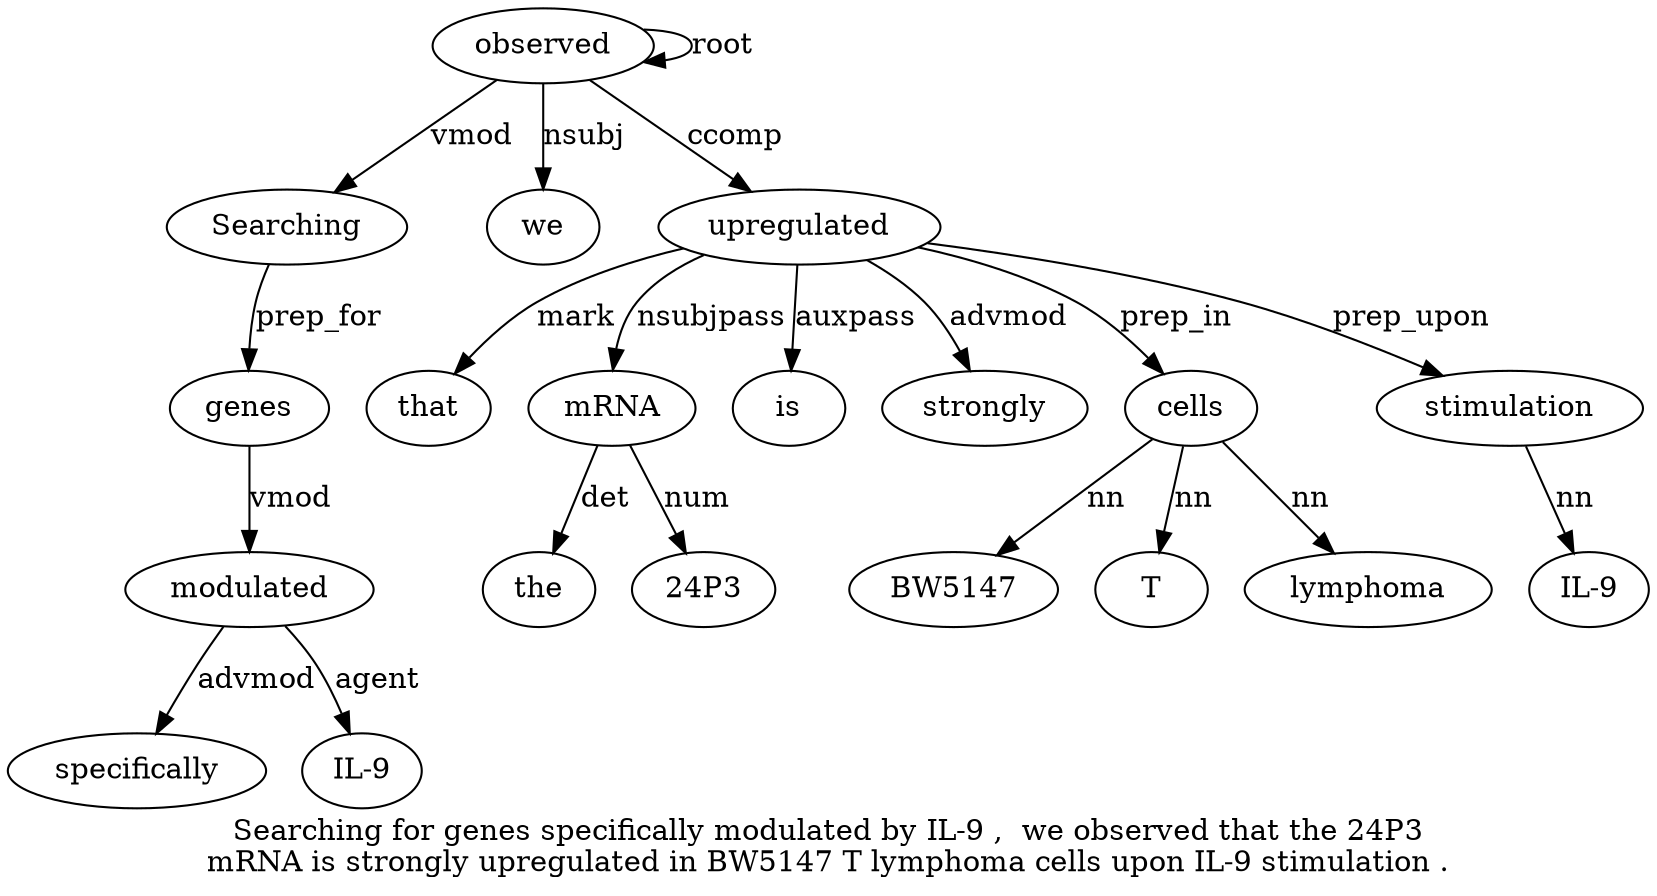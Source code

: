 digraph "Searching for genes specifically modulated by IL-9 ,  we observed that the 24P3 mRNA is strongly upregulated in BW5147 T lymphoma cells upon IL-9 stimulation ." {
label="Searching for genes specifically modulated by IL-9 ,  we observed that the 24P3
mRNA is strongly upregulated in BW5147 T lymphoma cells upon IL-9 stimulation .";
observed10 [style=filled, fillcolor=white, label=observed];
Searching1 [style=filled, fillcolor=white, label=Searching];
observed10 -> Searching1  [label=vmod];
genes3 [style=filled, fillcolor=white, label=genes];
Searching1 -> genes3  [label=prep_for];
modulated5 [style=filled, fillcolor=white, label=modulated];
specifically4 [style=filled, fillcolor=white, label=specifically];
modulated5 -> specifically4  [label=advmod];
genes3 -> modulated5  [label=vmod];
"IL-97" [style=filled, fillcolor=white, label="IL-9"];
modulated5 -> "IL-97"  [label=agent];
we9 [style=filled, fillcolor=white, label=we];
observed10 -> we9  [label=nsubj];
observed10 -> observed10  [label=root];
upregulated17 [style=filled, fillcolor=white, label=upregulated];
that11 [style=filled, fillcolor=white, label=that];
upregulated17 -> that11  [label=mark];
mRNA14 [style=filled, fillcolor=white, label=mRNA];
the12 [style=filled, fillcolor=white, label=the];
mRNA14 -> the12  [label=det];
"24P31" [style=filled, fillcolor=white, label="24P3"];
mRNA14 -> "24P31"  [label=num];
upregulated17 -> mRNA14  [label=nsubjpass];
is15 [style=filled, fillcolor=white, label=is];
upregulated17 -> is15  [label=auxpass];
strongly16 [style=filled, fillcolor=white, label=strongly];
upregulated17 -> strongly16  [label=advmod];
observed10 -> upregulated17  [label=ccomp];
cells22 [style=filled, fillcolor=white, label=cells];
BW514719 [style=filled, fillcolor=white, label=BW5147];
cells22 -> BW514719  [label=nn];
T20 [style=filled, fillcolor=white, label=T];
cells22 -> T20  [label=nn];
lymphoma21 [style=filled, fillcolor=white, label=lymphoma];
cells22 -> lymphoma21  [label=nn];
upregulated17 -> cells22  [label=prep_in];
stimulation25 [style=filled, fillcolor=white, label=stimulation];
"IL-924" [style=filled, fillcolor=white, label="IL-9"];
stimulation25 -> "IL-924"  [label=nn];
upregulated17 -> stimulation25  [label=prep_upon];
}
